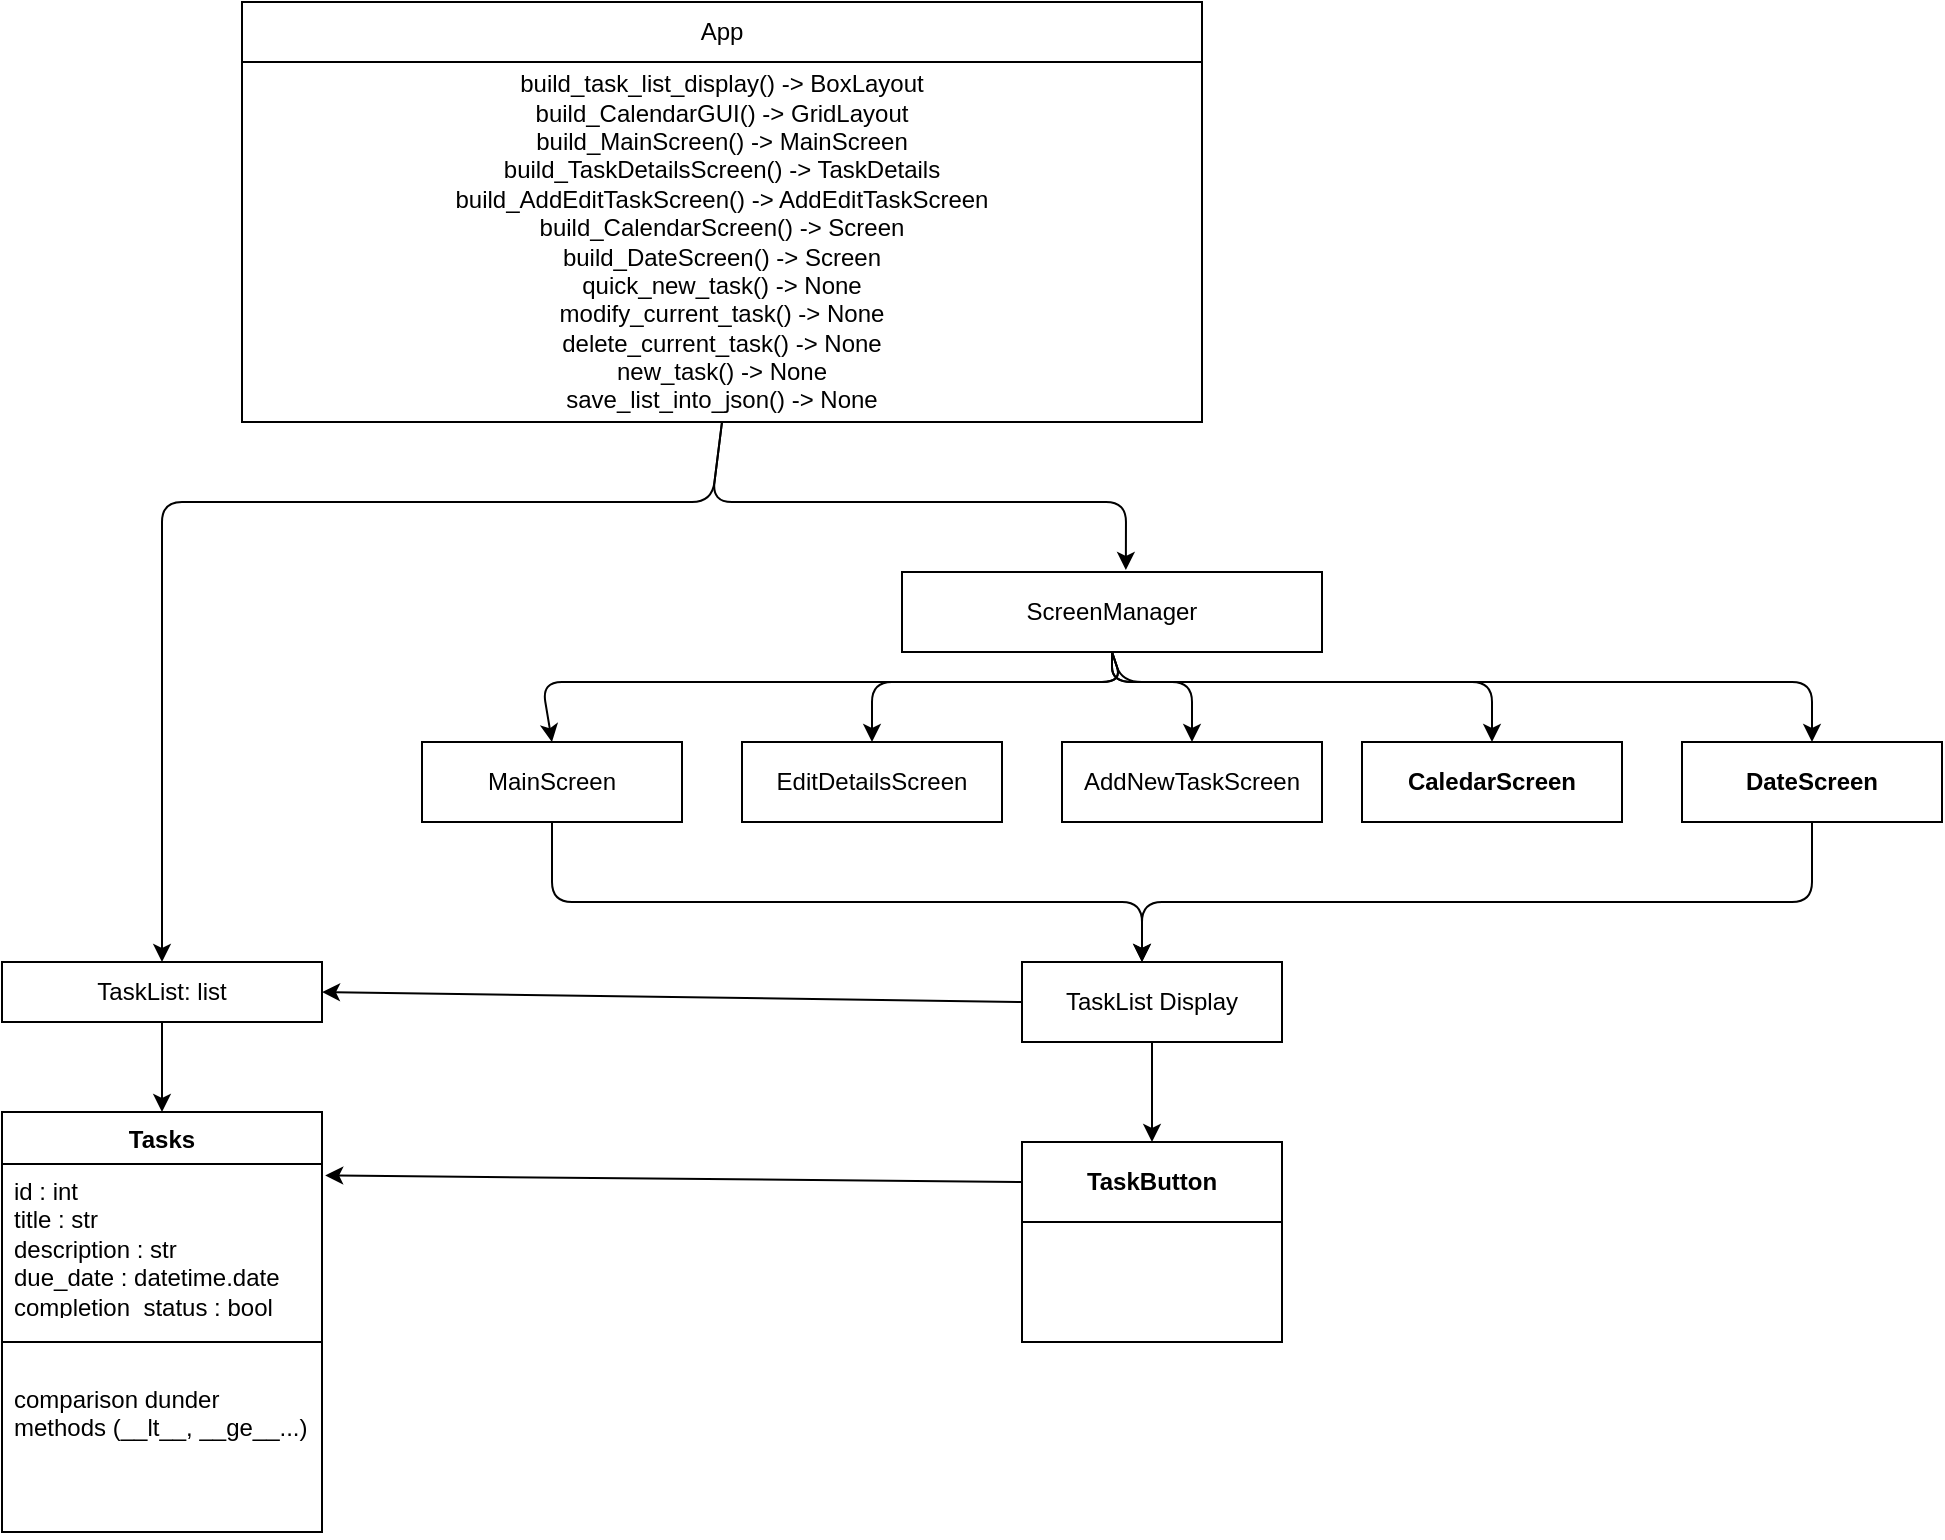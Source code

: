 <mxfile>
    <diagram name="Page-1" id="mfcA2xoNe24xURMVgi7h">
        <mxGraphModel dx="859" dy="742" grid="1" gridSize="10" guides="1" tooltips="1" connect="1" arrows="1" fold="1" page="1" pageScale="1" pageWidth="827" pageHeight="1169" math="0" shadow="0">
            <root>
                <mxCell id="0"/>
                <mxCell id="1" parent="0"/>
                <mxCell id="H2taNbU03pfjgMeNGYwy-9" value="Tasks" style="swimlane;fontStyle=1;align=center;verticalAlign=top;childLayout=stackLayout;horizontal=1;startSize=26;horizontalStack=0;resizeParent=1;resizeParentMax=0;resizeLast=0;collapsible=1;marginBottom=0;whiteSpace=wrap;html=1;" parent="1" vertex="1">
                    <mxGeometry x="30" y="615" width="160" height="210" as="geometry"/>
                </mxCell>
                <mxCell id="H2taNbU03pfjgMeNGYwy-10" value="id : int&lt;br&gt;title : str&lt;br&gt;description : str&lt;br&gt;due_date : datetime.date&lt;br&gt;completion_status : bool" style="text;strokeColor=none;fillColor=none;align=left;verticalAlign=top;spacingLeft=4;spacingRight=4;overflow=hidden;rotatable=0;points=[[0,0.5],[1,0.5]];portConstraint=eastwest;whiteSpace=wrap;html=1;" parent="H2taNbU03pfjgMeNGYwy-9" vertex="1">
                    <mxGeometry y="26" width="160" height="74" as="geometry"/>
                </mxCell>
                <mxCell id="H2taNbU03pfjgMeNGYwy-11" value="" style="line;strokeWidth=1;fillColor=none;align=left;verticalAlign=middle;spacingTop=-1;spacingLeft=3;spacingRight=3;rotatable=0;labelPosition=right;points=[];portConstraint=eastwest;strokeColor=inherit;" parent="H2taNbU03pfjgMeNGYwy-9" vertex="1">
                    <mxGeometry y="100" width="160" height="30" as="geometry"/>
                </mxCell>
                <mxCell id="H2taNbU03pfjgMeNGYwy-12" value="comparison dunder methods (__lt__, __ge__...)" style="text;strokeColor=none;fillColor=none;align=left;verticalAlign=top;spacingLeft=4;spacingRight=4;overflow=hidden;rotatable=0;points=[[0,0.5],[1,0.5]];portConstraint=eastwest;whiteSpace=wrap;html=1;" parent="H2taNbU03pfjgMeNGYwy-9" vertex="1">
                    <mxGeometry y="130" width="160" height="80" as="geometry"/>
                </mxCell>
                <mxCell id="10" style="edgeStyle=none;html=1;exitX=0.5;exitY=1;exitDx=0;exitDy=0;entryX=0.5;entryY=0;entryDx=0;entryDy=0;" edge="1" parent="1" source="29" target="8">
                    <mxGeometry relative="1" as="geometry">
                        <Array as="points">
                            <mxPoint x="385" y="310"/>
                            <mxPoint x="110" y="310"/>
                        </Array>
                    </mxGeometry>
                </mxCell>
                <mxCell id="12" style="edgeStyle=none;html=1;entryX=0.533;entryY=-0.025;entryDx=0;entryDy=0;entryPerimeter=0;exitX=0.5;exitY=1;exitDx=0;exitDy=0;" edge="1" parent="1" source="29" target="7">
                    <mxGeometry relative="1" as="geometry">
                        <mxPoint x="385" y="150" as="sourcePoint"/>
                        <Array as="points">
                            <mxPoint x="385" y="310"/>
                            <mxPoint x="592" y="310"/>
                        </Array>
                    </mxGeometry>
                </mxCell>
                <mxCell id="2" value="App" style="whiteSpace=wrap;html=1;" vertex="1" parent="1">
                    <mxGeometry x="150" y="60" width="480" height="30" as="geometry"/>
                </mxCell>
                <mxCell id="23" style="edgeStyle=none;html=1;exitX=0.5;exitY=1;exitDx=0;exitDy=0;" edge="1" parent="1" source="3">
                    <mxGeometry relative="1" as="geometry">
                        <mxPoint x="600" y="540" as="targetPoint"/>
                        <Array as="points">
                            <mxPoint x="305" y="510"/>
                            <mxPoint x="600" y="510"/>
                        </Array>
                    </mxGeometry>
                </mxCell>
                <mxCell id="3" value="MainScreen" style="whiteSpace=wrap;html=1;" vertex="1" parent="1">
                    <mxGeometry x="240" y="430" width="130" height="40" as="geometry"/>
                </mxCell>
                <mxCell id="4" value="EditDetailsScreen" style="whiteSpace=wrap;html=1;" vertex="1" parent="1">
                    <mxGeometry x="400" y="430" width="130" height="40" as="geometry"/>
                </mxCell>
                <mxCell id="5" value="AddNewTaskScreen" style="whiteSpace=wrap;html=1;" vertex="1" parent="1">
                    <mxGeometry x="560" y="430" width="130" height="40" as="geometry"/>
                </mxCell>
                <mxCell id="6" value="CaledarScreen" style="whiteSpace=wrap;html=1;fontStyle=1" vertex="1" parent="1">
                    <mxGeometry x="710" y="430" width="130" height="40" as="geometry"/>
                </mxCell>
                <mxCell id="13" style="edgeStyle=none;html=1;exitX=0.5;exitY=1;exitDx=0;exitDy=0;entryX=0.5;entryY=0;entryDx=0;entryDy=0;" edge="1" parent="1" source="7" target="3">
                    <mxGeometry relative="1" as="geometry">
                        <Array as="points">
                            <mxPoint x="590" y="400"/>
                            <mxPoint x="300" y="400"/>
                        </Array>
                    </mxGeometry>
                </mxCell>
                <mxCell id="14" style="edgeStyle=none;html=1;exitX=0.5;exitY=1;exitDx=0;exitDy=0;entryX=0.5;entryY=0;entryDx=0;entryDy=0;" edge="1" parent="1" source="7" target="4">
                    <mxGeometry relative="1" as="geometry">
                        <Array as="points">
                            <mxPoint x="590" y="400"/>
                            <mxPoint x="465" y="400"/>
                        </Array>
                    </mxGeometry>
                </mxCell>
                <mxCell id="15" style="edgeStyle=none;html=1;exitX=0.5;exitY=1;exitDx=0;exitDy=0;entryX=0.5;entryY=0;entryDx=0;entryDy=0;" edge="1" parent="1" source="7" target="5">
                    <mxGeometry relative="1" as="geometry">
                        <Array as="points">
                            <mxPoint x="590" y="400"/>
                            <mxPoint x="625" y="400"/>
                        </Array>
                    </mxGeometry>
                </mxCell>
                <mxCell id="16" style="edgeStyle=none;html=1;exitX=0.5;exitY=1;exitDx=0;exitDy=0;entryX=0.5;entryY=0;entryDx=0;entryDy=0;" edge="1" parent="1" source="7" target="6">
                    <mxGeometry relative="1" as="geometry">
                        <Array as="points">
                            <mxPoint x="585" y="400"/>
                            <mxPoint x="775" y="400"/>
                        </Array>
                    </mxGeometry>
                </mxCell>
                <mxCell id="17" style="edgeStyle=none;html=1;exitX=0.5;exitY=1;exitDx=0;exitDy=0;entryX=0.5;entryY=0;entryDx=0;entryDy=0;" edge="1" parent="1" source="7" target="9">
                    <mxGeometry relative="1" as="geometry">
                        <Array as="points">
                            <mxPoint x="585" y="400"/>
                            <mxPoint x="935" y="400"/>
                        </Array>
                    </mxGeometry>
                </mxCell>
                <mxCell id="7" value="ScreenManager" style="whiteSpace=wrap;html=1;" vertex="1" parent="1">
                    <mxGeometry x="480" y="345" width="210" height="40" as="geometry"/>
                </mxCell>
                <mxCell id="11" style="edgeStyle=none;html=1;exitX=0.5;exitY=1;exitDx=0;exitDy=0;entryX=0.5;entryY=0;entryDx=0;entryDy=0;" edge="1" parent="1" source="8" target="H2taNbU03pfjgMeNGYwy-9">
                    <mxGeometry relative="1" as="geometry"/>
                </mxCell>
                <mxCell id="8" value="TaskList: list" style="whiteSpace=wrap;html=1;" vertex="1" parent="1">
                    <mxGeometry x="30" y="540" width="160" height="30" as="geometry"/>
                </mxCell>
                <mxCell id="24" style="edgeStyle=none;html=1;exitX=0.5;exitY=1;exitDx=0;exitDy=0;" edge="1" parent="1" source="9">
                    <mxGeometry relative="1" as="geometry">
                        <mxPoint x="600" y="540" as="targetPoint"/>
                        <Array as="points">
                            <mxPoint x="935" y="510"/>
                            <mxPoint x="600" y="510"/>
                        </Array>
                    </mxGeometry>
                </mxCell>
                <mxCell id="9" value="DateScreen" style="whiteSpace=wrap;html=1;fontStyle=1" vertex="1" parent="1">
                    <mxGeometry x="870" y="430" width="130" height="40" as="geometry"/>
                </mxCell>
                <mxCell id="28" style="edgeStyle=none;html=1;exitX=0;exitY=0.5;exitDx=0;exitDy=0;entryX=1.01;entryY=0.077;entryDx=0;entryDy=0;entryPerimeter=0;" edge="1" parent="1" source="19" target="H2taNbU03pfjgMeNGYwy-10">
                    <mxGeometry relative="1" as="geometry"/>
                </mxCell>
                <mxCell id="19" value="TaskButton" style="whiteSpace=wrap;html=1;fontStyle=1" vertex="1" parent="1">
                    <mxGeometry x="540" y="630" width="130" height="40" as="geometry"/>
                </mxCell>
                <mxCell id="25" style="edgeStyle=none;html=1;exitX=0.5;exitY=1;exitDx=0;exitDy=0;" edge="1" parent="1" source="22" target="19">
                    <mxGeometry relative="1" as="geometry"/>
                </mxCell>
                <mxCell id="27" style="edgeStyle=none;html=1;exitX=0;exitY=0.5;exitDx=0;exitDy=0;entryX=1;entryY=0.5;entryDx=0;entryDy=0;" edge="1" parent="1" source="22" target="8">
                    <mxGeometry relative="1" as="geometry"/>
                </mxCell>
                <mxCell id="22" value="TaskList Display" style="whiteSpace=wrap;html=1;" vertex="1" parent="1">
                    <mxGeometry x="540" y="540" width="130" height="40" as="geometry"/>
                </mxCell>
                <mxCell id="29" value="build_task_list_display() -&amp;gt; BoxLayout&lt;br&gt;build_CalendarGUI() -&amp;gt; GridLayout&lt;br&gt;build_MainScreen() -&amp;gt; MainScreen&lt;br&gt;build_TaskDetailsScreen() -&amp;gt; TaskDetails&lt;br&gt;build_AddEditTaskScreen() -&amp;gt; AddEditTaskScreen&lt;br&gt;build_CalendarScreen() -&amp;gt; Screen&lt;br&gt;build_DateScreen() -&amp;gt; Screen&lt;br&gt;quick_new_task() -&amp;gt; None&lt;br&gt;modify_current_task() -&amp;gt; None&lt;br&gt;delete_current_task() -&amp;gt; None&lt;br&gt;new_task() -&amp;gt; None&lt;br&gt;save_list_into_json() -&amp;gt; None" style="whiteSpace=wrap;html=1;" vertex="1" parent="1">
                    <mxGeometry x="150" y="90" width="480" height="180" as="geometry"/>
                </mxCell>
                <mxCell id="30" value="" style="whiteSpace=wrap;html=1;" vertex="1" parent="1">
                    <mxGeometry x="540" y="670" width="130" height="60" as="geometry"/>
                </mxCell>
            </root>
        </mxGraphModel>
    </diagram>
</mxfile>